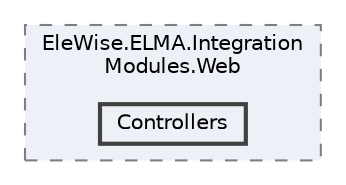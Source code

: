 digraph "Web/Modules/EleWise.ELMA.IntegrationModules.Web/Controllers"
{
 // LATEX_PDF_SIZE
  bgcolor="transparent";
  edge [fontname=Helvetica,fontsize=10,labelfontname=Helvetica,labelfontsize=10];
  node [fontname=Helvetica,fontsize=10,shape=box,height=0.2,width=0.4];
  compound=true
  subgraph clusterdir_1e3830e006b1a468bda01903d10ac7fb {
    graph [ bgcolor="#edf0f7", pencolor="grey50", label="EleWise.ELMA.Integration\lModules.Web", fontname=Helvetica,fontsize=10 style="filled,dashed", URL="dir_1e3830e006b1a468bda01903d10ac7fb.html",tooltip=""]
  dir_d0d809e89b93f611509b60d2f4764432 [label="Controllers", fillcolor="#edf0f7", color="grey25", style="filled,bold", URL="dir_d0d809e89b93f611509b60d2f4764432.html",tooltip=""];
  }
}
